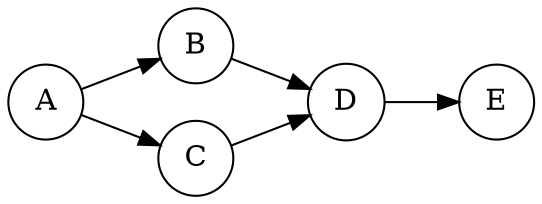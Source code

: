 digraph G {

    rankdir = LR;
    
    node [shape = circle];

    A -> B;
    A -> C;
    B -> D;
    C -> D;
    D -> E;
}